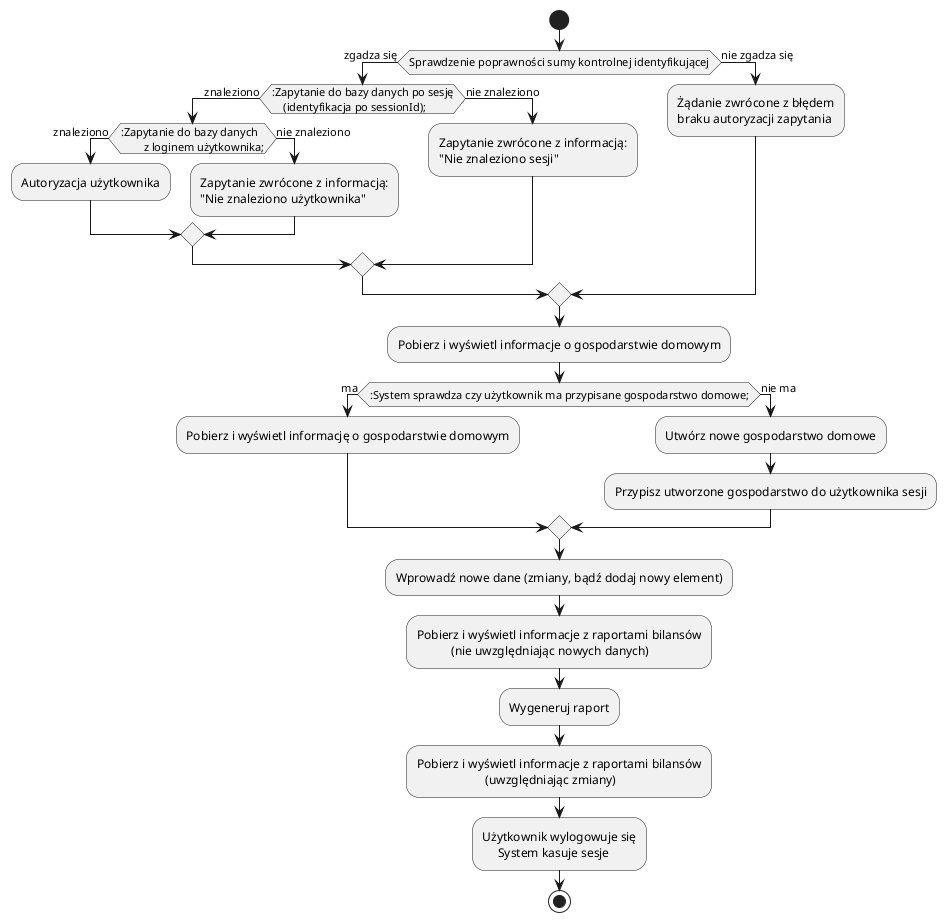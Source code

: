 @startuml
start

if(Sprawdzenie poprawności sumy kontrolnej identyfikującej) then (zgadza się)
    if(:Zapytanie do bazy danych po sesję
    (identyfikacja po sessionId);) then (znaleziono)
        if(:Zapytanie do bazy danych
        z loginem użytkownika;) then (znaleziono)
            :Autoryzacja użytkownika;
        else (nie znaleziono)
            :Zapytanie zwrócone z informacją:
            "Nie znaleziono użytkownika";
        endif
    else (nie znaleziono)
        :Zapytanie zwrócone z informacją:
        "Nie znaleziono sesji";
    endif
else (nie zgadza się)
    :Żądanie zwrócone z błędem
    braku autoryzacji zapytania;
endif

:Pobierz i wyświetl informacje o gospodarstwie domowym;
if(:System sprawdza czy użytkownik ma przypisane gospodarstwo domowe;) then (ma)
    :Pobierz i wyświetl informację o gospodarstwie domowym;
else (nie ma)
    :Utwórz nowe gospodarstwo domowe;
    :Przypisz utworzone gospodarstwo do użytkownika sesji;
endif

:Wprowadź nowe dane (zmiany, bądź dodaj nowy element);
:Pobierz i wyświetl informacje z raportami bilansów
           (nie uwzględniając nowych danych);
:Wygeneruj raport;
:Pobierz i wyświetl informacje z raportami bilansów
                      (uwzględniając zmiany);
:Użytkownik wylogowuje się
     System kasuje sesje;

stop
@enduml
